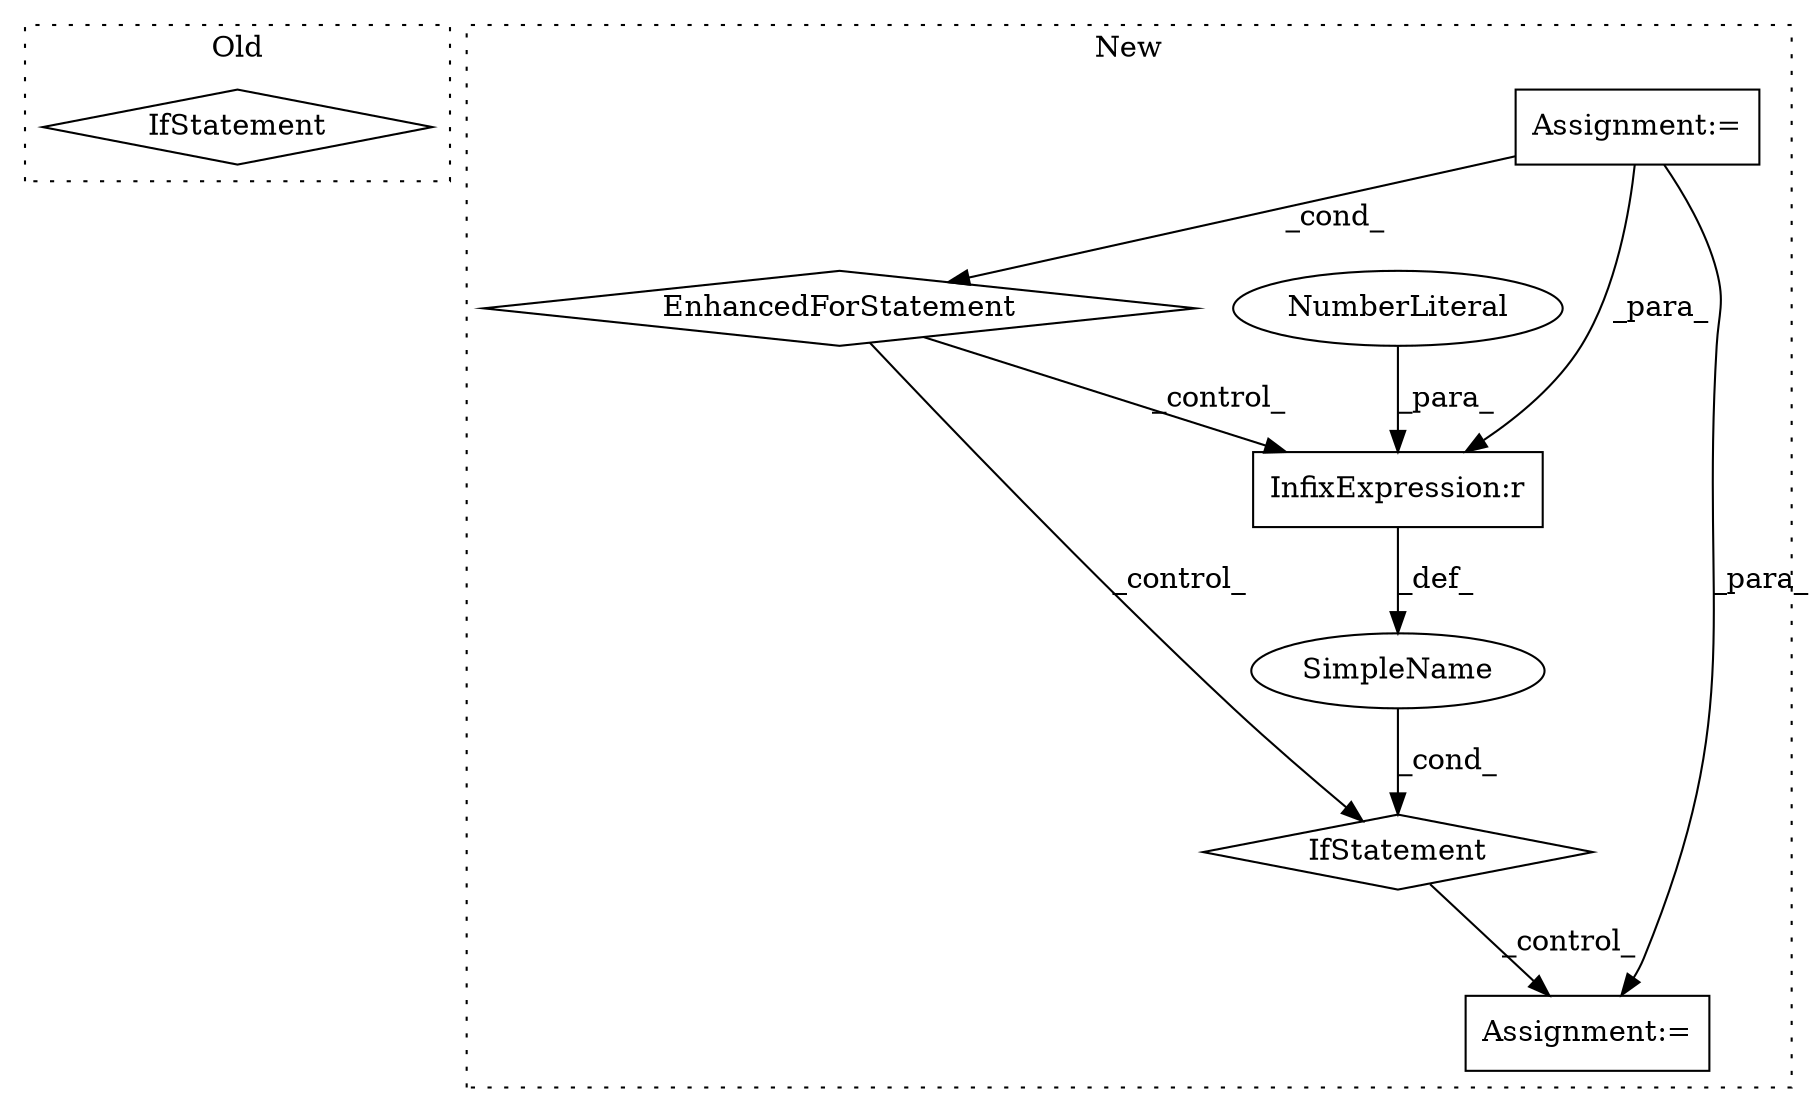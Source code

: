 digraph G {
subgraph cluster0 {
1 [label="IfStatement" a="25" s="4354,4378" l="4,2" shape="diamond"];
label = "Old";
style="dotted";
}
subgraph cluster1 {
2 [label="EnhancedForStatement" a="70" s="4621,4727" l="57,2" shape="diamond"];
3 [label="IfStatement" a="25" s="4739,4758" l="4,2" shape="diamond"];
4 [label="Assignment:=" a="7" s="4531" l="45" shape="box"];
5 [label="Assignment:=" a="7" s="4783" l="1" shape="box"];
6 [label="SimpleName" a="42" s="" l="" shape="ellipse"];
7 [label="InfixExpression:r" a="27" s="4754" l="3" shape="box"];
8 [label="NumberLiteral" a="34" s="4757" l="1" shape="ellipse"];
label = "New";
style="dotted";
}
2 -> 3 [label="_control_"];
2 -> 7 [label="_control_"];
3 -> 5 [label="_control_"];
4 -> 2 [label="_cond_"];
4 -> 7 [label="_para_"];
4 -> 5 [label="_para_"];
6 -> 3 [label="_cond_"];
7 -> 6 [label="_def_"];
8 -> 7 [label="_para_"];
}